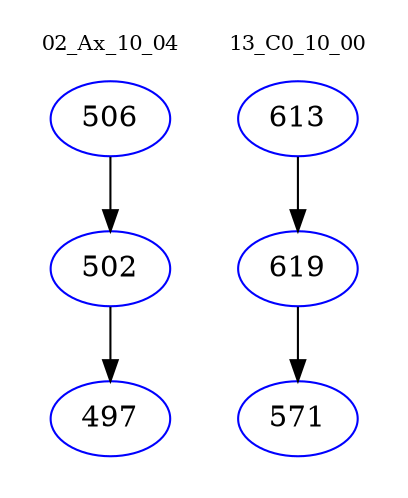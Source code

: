digraph{
subgraph cluster_0 {
color = white
label = "02_Ax_10_04";
fontsize=10;
T0_506 [label="506", color="blue"]
T0_506 -> T0_502 [color="black"]
T0_502 [label="502", color="blue"]
T0_502 -> T0_497 [color="black"]
T0_497 [label="497", color="blue"]
}
subgraph cluster_1 {
color = white
label = "13_C0_10_00";
fontsize=10;
T1_613 [label="613", color="blue"]
T1_613 -> T1_619 [color="black"]
T1_619 [label="619", color="blue"]
T1_619 -> T1_571 [color="black"]
T1_571 [label="571", color="blue"]
}
}
